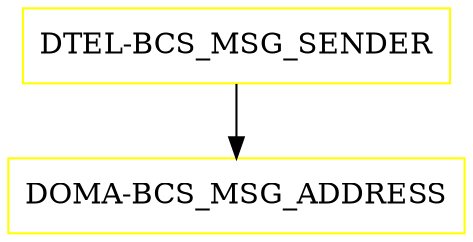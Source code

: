 digraph G {
  "DTEL-BCS_MSG_SENDER" [shape=box,color=yellow];
  "DOMA-BCS_MSG_ADDRESS" [shape=box,color=yellow,URL="./DOMA_BCS_MSG_ADDRESS.html"];
  "DTEL-BCS_MSG_SENDER" -> "DOMA-BCS_MSG_ADDRESS";
}
